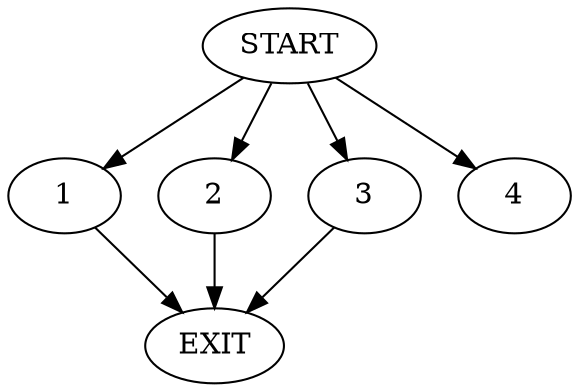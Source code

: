 digraph { 
0 [label="START"];
1;
2;
3;
4;
5[label="EXIT"];
0 -> 4;
0 -> 1;
0:s2 -> 2;
0:s3 -> 3;
1 -> 5;
2 -> 5;
3 -> 5;
}